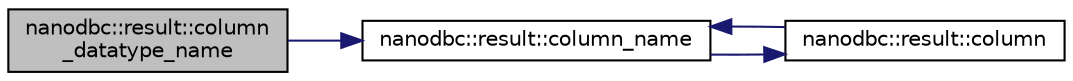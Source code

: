 digraph "nanodbc::result::column_datatype_name"
{
 // LATEX_PDF_SIZE
  edge [fontname="Helvetica",fontsize="10",labelfontname="Helvetica",labelfontsize="10"];
  node [fontname="Helvetica",fontsize="10",shape=record];
  rankdir="LR";
  Node57 [label="nanodbc::result::column\l_datatype_name",height=0.2,width=0.4,color="black", fillcolor="grey75", style="filled", fontcolor="black",tooltip="Returns data source dependent data type name of this column by name."];
  Node57 -> Node58 [color="midnightblue",fontsize="10",style="solid",fontname="Helvetica"];
  Node58 [label="nanodbc::result::column_name",height=0.2,width=0.4,color="black", fillcolor="white", style="filled",URL="$classnanodbc_1_1result.html#a2bd3fc4e416108960c4191b2cbba256b",tooltip="Returns the name of the specified column."];
  Node58 -> Node59 [color="midnightblue",fontsize="10",style="solid",fontname="Helvetica"];
  Node59 [label="nanodbc::result::column",height=0.2,width=0.4,color="black", fillcolor="white", style="filled",URL="$classnanodbc_1_1result.html#ae4e254b2db63c65473cc058de3d5a844",tooltip="Returns the column number of the specified column name."];
  Node59 -> Node58 [color="midnightblue",fontsize="10",style="solid",fontname="Helvetica"];
}
